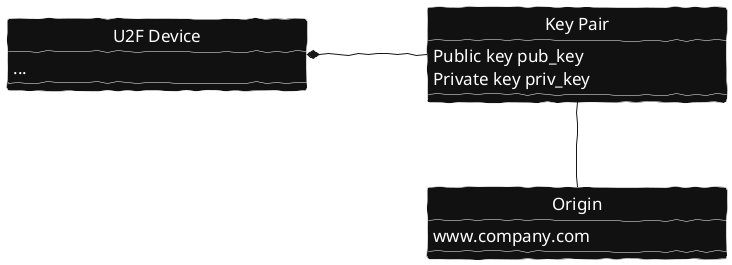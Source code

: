 @startuml

skinparam backgroundColor transparent
skinparam handwritten true

skinparam minClassWidth 300

skinparam class {
  BorderColor White
  BackgroundColor #111111
  FontName Ubuntu Monospace
  FontSize 19
  FontColor White
}

skinparam DefaultFontColor White
skinparam DefaultFontName Ubuntu Monospace
skinparam DefaultFontSize 17

class "U2F Device" {
 ...
}

class "Key Pair" {
  Public key pub_key
  Private key priv_key
}

class Origin {
  www.company.com
}

hide Origin circle
hide "U2F Device" circle
hide "Key Pair" circle

"U2F Device" *- "Key Pair" : contains >
"Key Pair" "1" -- "1" Origin : associated with

@enduml
